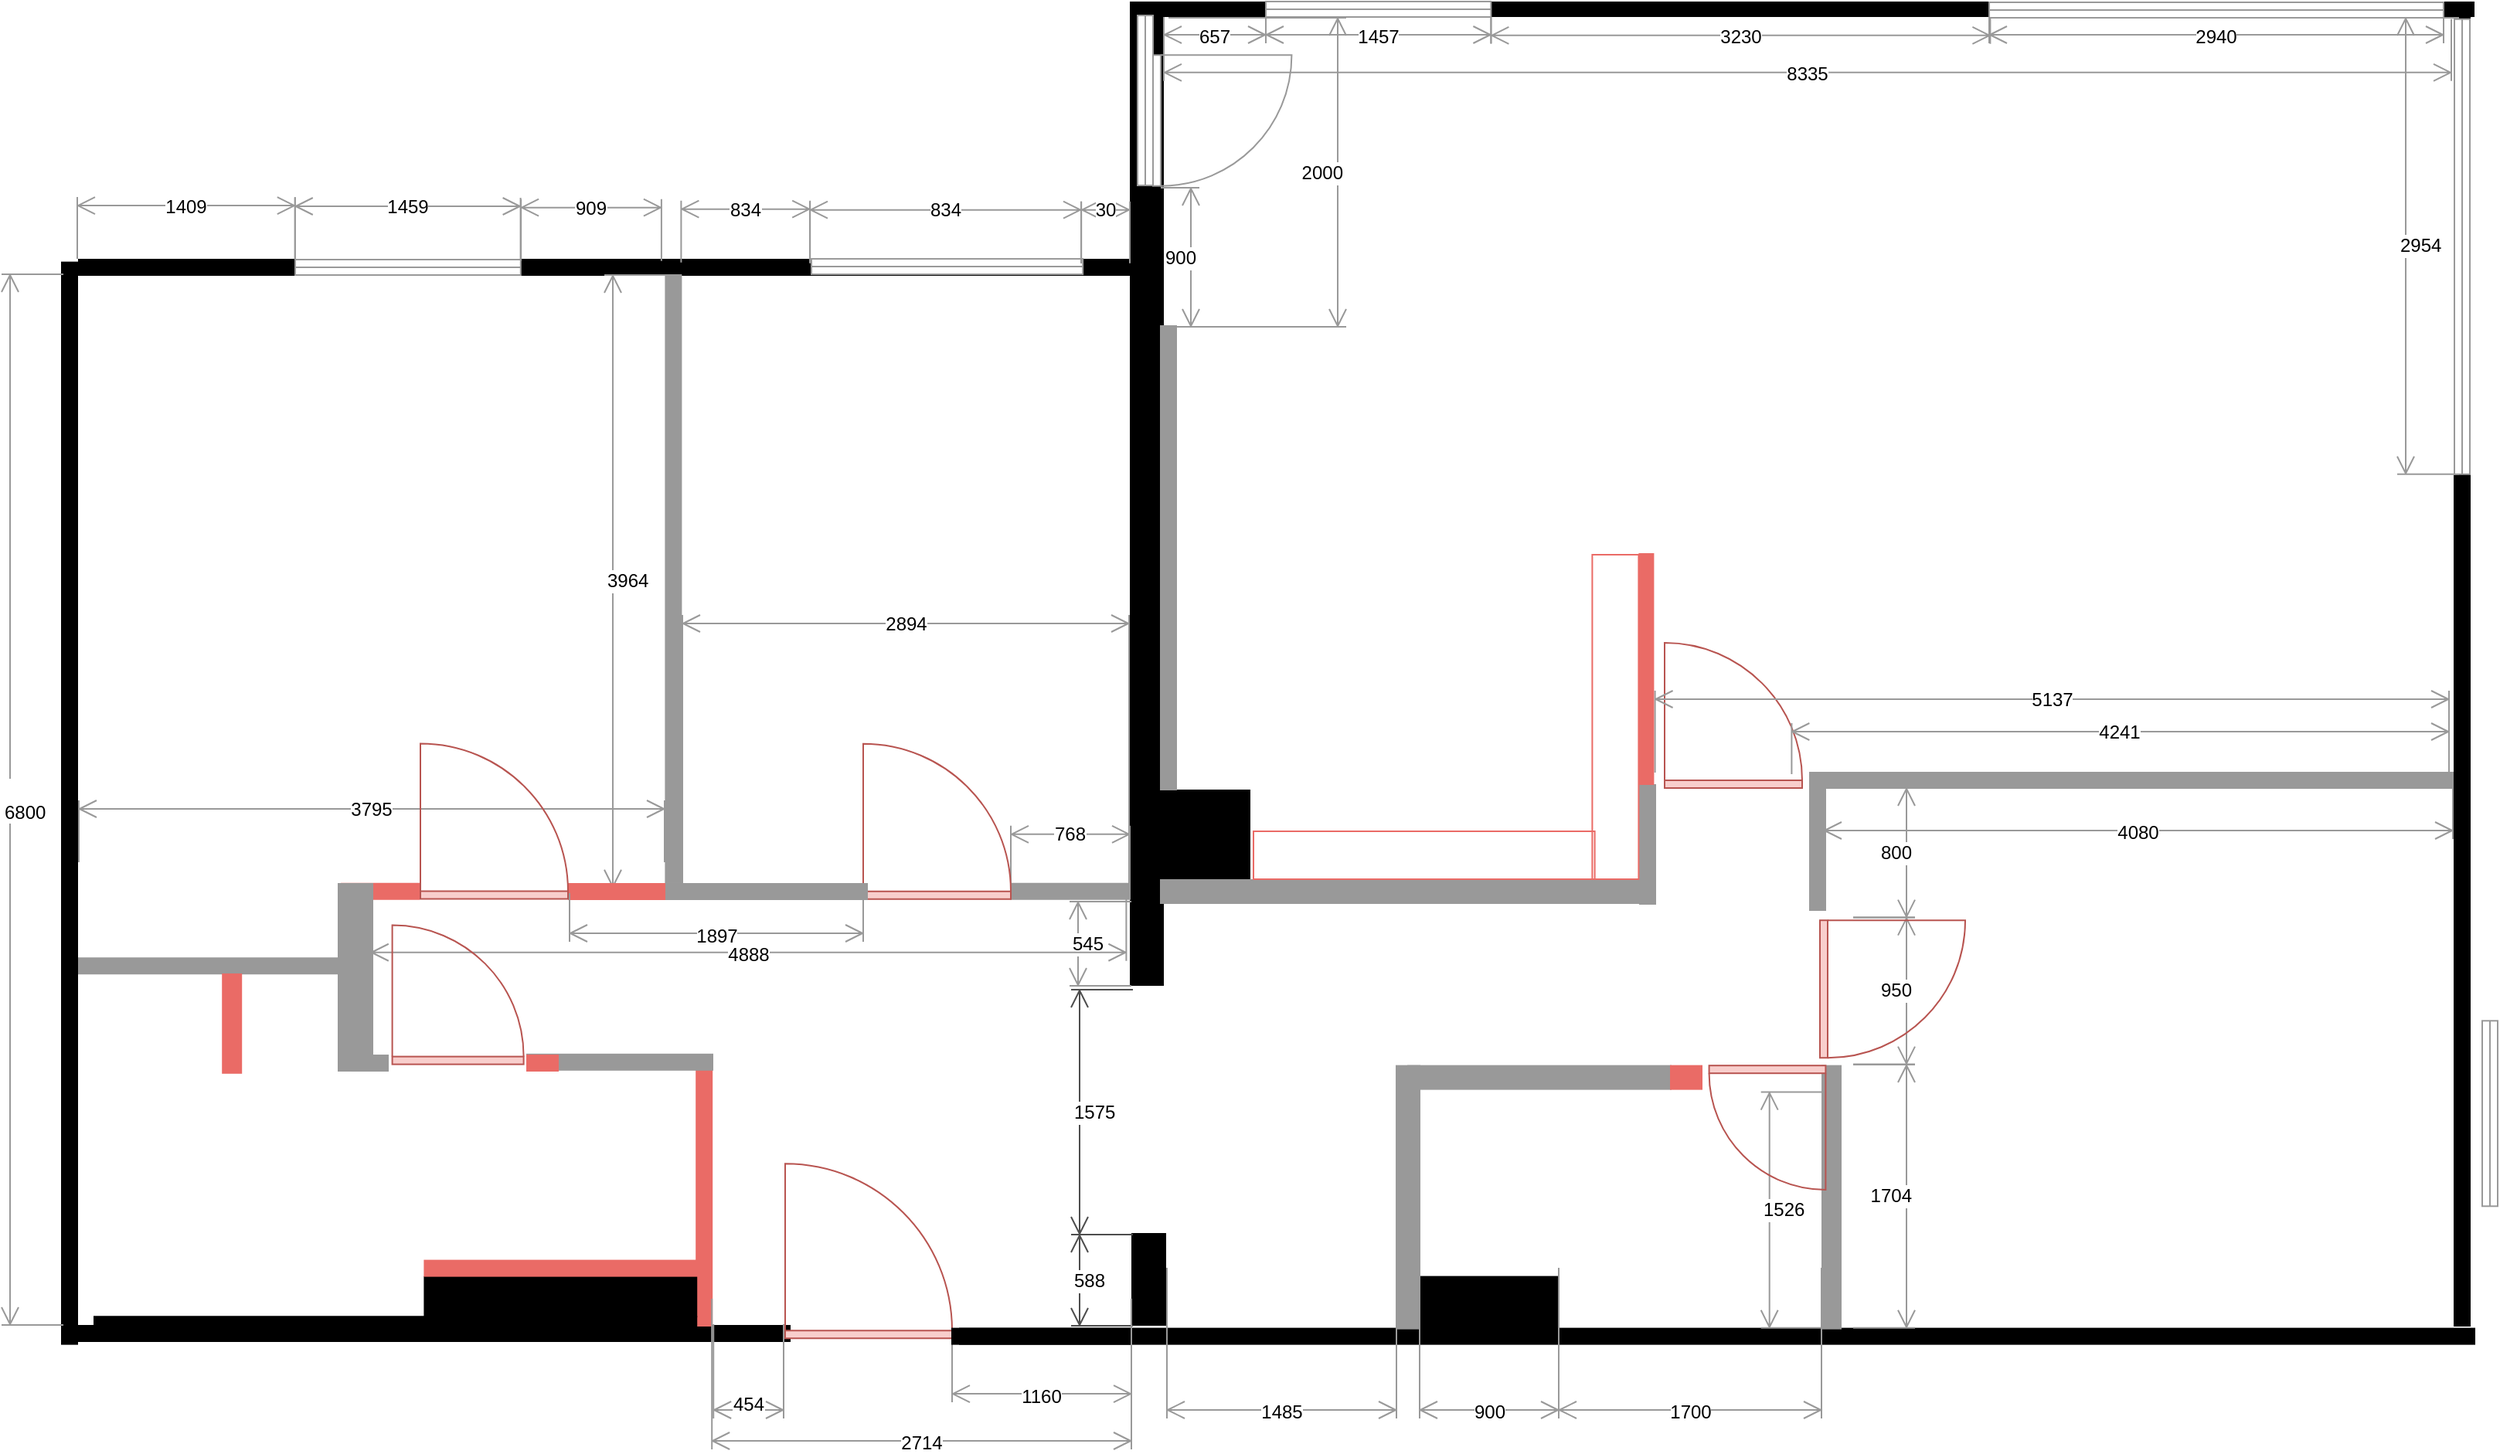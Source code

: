 <mxfile version="24.6.2" type="device">
  <diagram id="LmHbcjnlxek3c9rHapPQ" name="base">
    <mxGraphModel dx="2049" dy="1114" grid="1" gridSize="10" guides="1" tooltips="1" connect="1" arrows="1" fold="1" page="1" pageScale="1" pageWidth="1600" pageHeight="900" math="0" shadow="0">
      <root>
        <mxCell id="0" />
        <mxCell id="1" parent="0" />
        <mxCell id="3HzGkQfU9xg5AhfW2AGq-1" value="" style="verticalLabelPosition=bottom;html=1;verticalAlign=top;align=center;shape=mxgraph.floorplan.wall;fillColor=strokeColor;strokeColor=#999999;" parent="1" vertex="1">
          <mxGeometry x="1260" y="1242" width="420" height="10" as="geometry" />
        </mxCell>
        <mxCell id="3HzGkQfU9xg5AhfW2AGq-2" value="" style="verticalLabelPosition=bottom;html=1;verticalAlign=top;align=center;shape=mxgraph.floorplan.wall;fillColor=#000000;" parent="1" vertex="1">
          <mxGeometry x="140" y="910" width="380" height="10" as="geometry" />
        </mxCell>
        <mxCell id="3HzGkQfU9xg5AhfW2AGq-3" value="" style="verticalLabelPosition=bottom;html=1;verticalAlign=top;align=center;shape=mxgraph.floorplan.wall;fillColor=#000000;direction=south;" parent="1" vertex="1">
          <mxGeometry x="129" y="911.82" width="10" height="700" as="geometry" />
        </mxCell>
        <mxCell id="3HzGkQfU9xg5AhfW2AGq-4" value="" style="verticalLabelPosition=bottom;html=1;verticalAlign=top;align=center;shape=mxgraph.floorplan.wall;fillColor=#000000;" parent="1" vertex="1">
          <mxGeometry x="520" y="910" width="310" height="10" as="geometry" />
        </mxCell>
        <mxCell id="3HzGkQfU9xg5AhfW2AGq-5" value="" style="verticalLabelPosition=bottom;html=1;verticalAlign=top;align=center;shape=mxgraph.floorplan.wall;fillColor=#000000;strokeColor=none;" parent="1" vertex="1">
          <mxGeometry x="820" y="743" width="870" height="10" as="geometry" />
        </mxCell>
        <mxCell id="3HzGkQfU9xg5AhfW2AGq-6" value="" style="verticalLabelPosition=bottom;html=1;verticalAlign=top;align=center;shape=mxgraph.floorplan.wall;fillColor=#000000;direction=south;" parent="1" vertex="1">
          <mxGeometry x="1677" y="750" width="10" height="850" as="geometry" />
        </mxCell>
        <mxCell id="3HzGkQfU9xg5AhfW2AGq-7" value="" style="verticalLabelPosition=bottom;html=1;verticalAlign=top;align=center;shape=mxgraph.floorplan.wall;fillColor=#000000;" parent="1" vertex="1">
          <mxGeometry x="140" y="1600" width="460" height="10" as="geometry" />
        </mxCell>
        <mxCell id="3HzGkQfU9xg5AhfW2AGq-8" value="" style="verticalLabelPosition=bottom;html=1;verticalAlign=top;align=center;shape=mxgraph.floorplan.wall;fillColor=#000000;" parent="1" vertex="1">
          <mxGeometry x="710" y="1601.82" width="980" height="10" as="geometry" />
        </mxCell>
        <mxCell id="3HzGkQfU9xg5AhfW2AGq-9" value="" style="rounded=0;whiteSpace=wrap;html=1;strokeColor=none;fillColor=#000000;" parent="1" vertex="1">
          <mxGeometry x="820" y="750" width="22" height="580" as="geometry" />
        </mxCell>
        <mxCell id="3HzGkQfU9xg5AhfW2AGq-10" value="" style="rounded=0;whiteSpace=wrap;html=1;strokeColor=none;fillColor=#000000;" parent="1" vertex="1">
          <mxGeometry x="821" y="1540" width="22.5" height="60" as="geometry" />
        </mxCell>
        <mxCell id="3HzGkQfU9xg5AhfW2AGq-11" value="" style="rounded=0;whiteSpace=wrap;html=1;strokeColor=none;fillColor=#000000;" parent="1" vertex="1">
          <mxGeometry x="820" y="1319" width="22" height="61" as="geometry" />
        </mxCell>
        <mxCell id="3HzGkQfU9xg5AhfW2AGq-12" value="" style="verticalLabelPosition=bottom;html=1;verticalAlign=top;align=center;shape=mxgraph.floorplan.window;strokeColor=#999999;fillColor=#FFFFFF;" parent="1" vertex="1">
          <mxGeometry x="280" y="910" width="145.9" height="10" as="geometry" />
        </mxCell>
        <mxCell id="3HzGkQfU9xg5AhfW2AGq-13" value="" style="verticalLabelPosition=bottom;html=1;verticalAlign=top;align=center;shape=mxgraph.floorplan.window;strokeColor=#999999;fillColor=#FFFFFF;" parent="1" vertex="1">
          <mxGeometry x="614" y="909.53" width="175.6" height="10" as="geometry" />
        </mxCell>
        <mxCell id="3HzGkQfU9xg5AhfW2AGq-14" value="" style="verticalLabelPosition=bottom;html=1;verticalAlign=top;align=center;shape=mxgraph.floorplan.window;strokeColor=#999999;fillColor=#FFFFFF;flipV=1;" parent="1" vertex="1">
          <mxGeometry x="908" y="743" width="145.7" height="10" as="geometry" />
        </mxCell>
        <mxCell id="3HzGkQfU9xg5AhfW2AGq-15" value="" style="verticalLabelPosition=bottom;html=1;verticalAlign=top;align=center;shape=mxgraph.floorplan.window;strokeColor=#999999;fillColor=#FFFFFF;" parent="1" vertex="1">
          <mxGeometry x="1376" y="743.5" width="294" height="10" as="geometry" />
        </mxCell>
        <mxCell id="3HzGkQfU9xg5AhfW2AGq-16" value="" style="verticalLabelPosition=bottom;html=1;verticalAlign=top;align=center;shape=mxgraph.floorplan.window;strokeColor=#999999;fillColor=#FFFFFF;direction=south;" parent="1" vertex="1">
          <mxGeometry x="1695" y="1402.64" width="10" height="120" as="geometry" />
        </mxCell>
        <mxCell id="3HzGkQfU9xg5AhfW2AGq-17" value="" style="verticalLabelPosition=bottom;html=1;verticalAlign=top;align=center;shape=mxgraph.floorplan.window;strokeColor=#999999;fillColor=#FFFFFF;direction=south;" parent="1" vertex="1">
          <mxGeometry x="820" y="752" width="20" height="110" as="geometry" />
        </mxCell>
        <mxCell id="3HzGkQfU9xg5AhfW2AGq-18" value="" style="verticalLabelPosition=bottom;html=1;verticalAlign=top;align=center;shape=mxgraph.floorplan.doorRight;aspect=fixed;strokeColor=#999999;fillColor=#FFFFFF;direction=north;" parent="1" vertex="1">
          <mxGeometry x="835" y="777.64" width="90" height="84.71" as="geometry" />
        </mxCell>
        <mxCell id="3HzGkQfU9xg5AhfW2AGq-19" value="588" style="shape=dimension;direction=south;whiteSpace=wrap;html=1;align=left;points=[];verticalAlign=middle;labelBackgroundColor=#ffffff;strokeColor=#4D4D4D;" parent="1" vertex="1">
          <mxGeometry x="782" y="1541" width="40" height="59" as="geometry" />
        </mxCell>
        <mxCell id="3HzGkQfU9xg5AhfW2AGq-20" value="1575" style="shape=dimension;direction=south;whiteSpace=wrap;html=1;align=left;points=[];verticalAlign=middle;labelBackgroundColor=#ffffff;strokeColor=#4D4D4D;" parent="1" vertex="1">
          <mxGeometry x="782" y="1382.5" width="40" height="158.5" as="geometry" />
        </mxCell>
        <mxCell id="3HzGkQfU9xg5AhfW2AGq-21" value="" style="verticalLabelPosition=bottom;html=1;verticalAlign=top;align=center;shape=mxgraph.floorplan.wall;fillColor=strokeColor;strokeColor=#999999;" parent="1" vertex="1">
          <mxGeometry x="140" y="1362.13" width="173" height="10" as="geometry" />
        </mxCell>
        <mxCell id="3HzGkQfU9xg5AhfW2AGq-22" value="" style="verticalLabelPosition=bottom;html=1;verticalAlign=top;align=center;shape=mxgraph.floorplan.wall;fillColor=strokeColor;direction=south;strokeColor=#EA6B66;" parent="1" vertex="1">
          <mxGeometry x="539.6" y="1425.01" width="10" height="174.99" as="geometry" />
        </mxCell>
        <mxCell id="3HzGkQfU9xg5AhfW2AGq-23" value="2714" style="shape=dimension;whiteSpace=wrap;html=1;align=center;points=[];verticalAlign=bottom;spacingBottom=-5;labelBackgroundColor=#ffffff;strokeColor=#999999;" parent="1" vertex="1">
          <mxGeometry x="549.6" y="1582.51" width="271.4" height="97.49" as="geometry" />
        </mxCell>
        <mxCell id="3HzGkQfU9xg5AhfW2AGq-24" value="454" style="shape=dimension;direction=west;whiteSpace=wrap;html=1;align=center;points=[];verticalAlign=bottom;spacingTop=-8;labelBackgroundColor=#ffffff;strokeColor=#999999;flipH=1;flipV=1;" parent="1" vertex="1">
          <mxGeometry x="550.6" y="1599.01" width="45.4" height="60.99" as="geometry" />
        </mxCell>
        <mxCell id="3HzGkQfU9xg5AhfW2AGq-27" value="" style="rounded=0;whiteSpace=wrap;html=1;strokeColor=#000000;fillColor=#000000;" parent="1" vertex="1">
          <mxGeometry x="363.7" y="1568.43" width="175.9" height="25.7" as="geometry" />
        </mxCell>
        <mxCell id="3HzGkQfU9xg5AhfW2AGq-28" value="" style="rounded=0;whiteSpace=wrap;html=1;strokeColor=#000000;fillColor=#000000;" parent="1" vertex="1">
          <mxGeometry x="150" y="1594.13" width="389.6" height="5.87" as="geometry" />
        </mxCell>
        <mxCell id="3HzGkQfU9xg5AhfW2AGq-35" value="" style="verticalLabelPosition=bottom;html=1;verticalAlign=top;align=center;shape=mxgraph.floorplan.wall;fillColor=strokeColor;strokeColor=#999999;" parent="1" vertex="1">
          <mxGeometry x="317" y="1425.02" width="23" height="10" as="geometry" />
        </mxCell>
        <mxCell id="3HzGkQfU9xg5AhfW2AGq-36" value="545" style="shape=dimension;direction=south;whiteSpace=wrap;html=1;align=left;points=[];verticalAlign=middle;labelBackgroundColor=#ffffff;strokeColor=#999999;" parent="1" vertex="1">
          <mxGeometry x="781" y="1325.5" width="40" height="54.5" as="geometry" />
        </mxCell>
        <mxCell id="3HzGkQfU9xg5AhfW2AGq-37" value="" style="verticalLabelPosition=bottom;html=1;verticalAlign=top;align=center;shape=mxgraph.floorplan.wall;fillColor=strokeColor;strokeColor=#EA6B66;" parent="1" vertex="1">
          <mxGeometry x="310" y="1313.88" width="50" height="10" as="geometry" />
        </mxCell>
        <mxCell id="3HzGkQfU9xg5AhfW2AGq-39" value="3795" style="shape=dimension;direction=west;whiteSpace=wrap;html=1;align=center;points=[];verticalAlign=top;spacingTop=-8;labelBackgroundColor=#ffffff;strokeColor=#999999;fillColor=#999999;" parent="1" vertex="1">
          <mxGeometry x="140" y="1260" width="379" height="40" as="geometry" />
        </mxCell>
        <mxCell id="3HzGkQfU9xg5AhfW2AGq-40" value="" style="verticalLabelPosition=bottom;html=1;verticalAlign=top;align=center;shape=mxgraph.floorplan.wall;fillColor=strokeColor;direction=south;strokeColor=#999999;" parent="1" vertex="1">
          <mxGeometry x="519.7" y="920" width="10" height="393.88" as="geometry" />
        </mxCell>
        <mxCell id="3HzGkQfU9xg5AhfW2AGq-41" value="3964" style="shape=dimension;direction=south;whiteSpace=wrap;html=1;align=left;points=[];verticalAlign=middle;labelBackgroundColor=#ffffff;strokeColor=#999999;fillColor=#999999;" parent="1" vertex="1">
          <mxGeometry x="480" y="920" width="40" height="396.4" as="geometry" />
        </mxCell>
        <mxCell id="3HzGkQfU9xg5AhfW2AGq-42" value="2894" style="shape=dimension;direction=west;whiteSpace=wrap;html=1;align=center;points=[];verticalAlign=top;spacingTop=-8;labelBackgroundColor=#ffffff;strokeColor=#999999;fillColor=#999999;" parent="1" vertex="1">
          <mxGeometry x="530.5" y="1140" width="289" height="173.88" as="geometry" />
        </mxCell>
        <mxCell id="3HzGkQfU9xg5AhfW2AGq-43" value="4888" style="shape=dimension;whiteSpace=wrap;html=1;align=center;points=[];verticalAlign=bottom;spacingBottom=-5;labelBackgroundColor=#ffffff;strokeColor=#999999;fillColor=#999999;" parent="1" vertex="1">
          <mxGeometry x="328.9" y="1323.88" width="488.8" height="40" as="geometry" />
        </mxCell>
        <mxCell id="3HzGkQfU9xg5AhfW2AGq-44" value="" style="rounded=0;whiteSpace=wrap;html=1;strokeColor=#EA6B66;fillColor=#EA6B66;" parent="1" vertex="1">
          <mxGeometry x="233.1" y="1372.5" width="12" height="63.9" as="geometry" />
        </mxCell>
        <mxCell id="3HzGkQfU9xg5AhfW2AGq-45" value="" style="rounded=0;whiteSpace=wrap;html=1;strokeColor=#999999;fillColor=#999999;" parent="1" vertex="1">
          <mxGeometry x="308" y="1314" width="22" height="121" as="geometry" />
        </mxCell>
        <mxCell id="3HzGkQfU9xg5AhfW2AGq-47" value="1409" style="shape=dimension;direction=west;whiteSpace=wrap;html=1;align=center;points=[];verticalAlign=top;spacingTop=-8;labelBackgroundColor=#ffffff;strokeColor=#999999;fillColor=#999999;" parent="1" vertex="1">
          <mxGeometry x="139" y="869.53" width="140.9" height="40" as="geometry" />
        </mxCell>
        <mxCell id="3HzGkQfU9xg5AhfW2AGq-48" value="1459" style="shape=dimension;direction=west;whiteSpace=wrap;html=1;align=center;points=[];verticalAlign=top;spacingTop=-8;labelBackgroundColor=#ffffff;strokeColor=#999999;fillColor=#999999;" parent="1" vertex="1">
          <mxGeometry x="279.9" y="870" width="145.9" height="40" as="geometry" />
        </mxCell>
        <mxCell id="3HzGkQfU9xg5AhfW2AGq-49" value="909" style="shape=dimension;direction=west;whiteSpace=wrap;html=1;align=center;points=[];verticalAlign=top;spacingTop=-8;labelBackgroundColor=#ffffff;strokeColor=#999999;fillColor=#999999;" parent="1" vertex="1">
          <mxGeometry x="426.05" y="870.82" width="90.9" height="40" as="geometry" />
        </mxCell>
        <mxCell id="3HzGkQfU9xg5AhfW2AGq-50" value="1160" style="shape=dimension;whiteSpace=wrap;html=1;align=center;points=[];verticalAlign=bottom;spacingBottom=-5;labelBackgroundColor=#ffffff;strokeColor=#999999;fillColor=#999999;" parent="1" vertex="1">
          <mxGeometry x="705" y="1609.51" width="116" height="40" as="geometry" />
        </mxCell>
        <mxCell id="3HzGkQfU9xg5AhfW2AGq-51" value="" style="verticalLabelPosition=bottom;html=1;verticalAlign=top;align=center;shape=mxgraph.floorplan.doorRight;aspect=fixed;direction=west;strokeColor=#b85450;fillColor=#f8cecc;" parent="1" vertex="1">
          <mxGeometry x="597" y="1493.37" width="108" height="114.76" as="geometry" />
        </mxCell>
        <mxCell id="3HzGkQfU9xg5AhfW2AGq-52" value="" style="verticalLabelPosition=bottom;html=1;verticalAlign=top;align=center;shape=mxgraph.floorplan.wall;fillColor=#000000;" parent="1" vertex="1">
          <mxGeometry x="705" y="1601.82" width="115" height="10" as="geometry" />
        </mxCell>
        <mxCell id="3HzGkQfU9xg5AhfW2AGq-53" value="834" style="shape=dimension;direction=west;whiteSpace=wrap;html=1;align=center;points=[];verticalAlign=top;spacingTop=-8;labelBackgroundColor=#ffffff;strokeColor=#999999;fillColor=#999999;" parent="1" vertex="1">
          <mxGeometry x="529.7" y="871.82" width="83.4" height="40" as="geometry" />
        </mxCell>
        <mxCell id="3HzGkQfU9xg5AhfW2AGq-54" value="834" style="shape=dimension;direction=west;whiteSpace=wrap;html=1;align=center;points=[];verticalAlign=top;spacingTop=-8;labelBackgroundColor=#ffffff;strokeColor=#999999;fillColor=#999999;" parent="1" vertex="1">
          <mxGeometry x="613" y="872.35" width="175.5" height="40" as="geometry" />
        </mxCell>
        <mxCell id="3HzGkQfU9xg5AhfW2AGq-55" value="30" style="shape=dimension;direction=west;whiteSpace=wrap;html=1;align=center;points=[];verticalAlign=top;spacingTop=-8;labelBackgroundColor=#ffffff;strokeColor=#999999;fillColor=#999999;" parent="1" vertex="1">
          <mxGeometry x="788.6" y="872.35" width="31.4" height="40" as="geometry" />
        </mxCell>
        <mxCell id="3HzGkQfU9xg5AhfW2AGq-56" value="1485" style="shape=dimension;whiteSpace=wrap;html=1;align=center;points=[];verticalAlign=bottom;spacingBottom=-5;labelBackgroundColor=#ffffff;strokeColor=#999999;" parent="1" vertex="1">
          <mxGeometry x="844" y="1562.51" width="148.5" height="97.49" as="geometry" />
        </mxCell>
        <mxCell id="3HzGkQfU9xg5AhfW2AGq-61" value="" style="verticalLabelPosition=bottom;html=1;verticalAlign=top;align=center;shape=mxgraph.floorplan.doorLeft;strokeColor=#b85450;fillColor=#f8cecc;flipH=0;flipV=1;" parent="1" vertex="1">
          <mxGeometry x="1166" y="1167" width="89" height="85" as="geometry" />
        </mxCell>
        <mxCell id="3HzGkQfU9xg5AhfW2AGq-63" value="4241" style="shape=dimension;direction=west;whiteSpace=wrap;html=1;align=center;points=[];verticalAlign=top;spacingTop=-8;labelBackgroundColor=#ffffff;strokeColor=#999999;fillColor=#999999;" parent="1" vertex="1">
          <mxGeometry x="1248.2" y="1210" width="425.3" height="33" as="geometry" />
        </mxCell>
        <mxCell id="3HzGkQfU9xg5AhfW2AGq-64" value="4080" style="shape=dimension;whiteSpace=wrap;html=1;align=center;points=[];verticalAlign=bottom;spacingBottom=-5;labelBackgroundColor=#ffffff;strokeColor=#999999;fillColor=#999999;" parent="1" vertex="1">
          <mxGeometry x="1269" y="1249" width="407" height="36" as="geometry" />
        </mxCell>
        <mxCell id="3HzGkQfU9xg5AhfW2AGq-65" value="" style="rounded=0;whiteSpace=wrap;html=1;strokeColor=#999999;fillColor=#999999;" parent="1" vertex="1">
          <mxGeometry x="1260" y="1243" width="10" height="88" as="geometry" />
        </mxCell>
        <mxCell id="3HzGkQfU9xg5AhfW2AGq-66" value="" style="rounded=0;whiteSpace=wrap;html=1;strokeColor=#999999;fillColor=#999999;" parent="1" vertex="1">
          <mxGeometry x="1268" y="1431.82" width="12" height="170" as="geometry" />
        </mxCell>
        <mxCell id="3HzGkQfU9xg5AhfW2AGq-67" value="800" style="shape=dimension;direction=north;whiteSpace=wrap;html=1;align=right;points=[];verticalAlign=middle;labelBackgroundColor=#ffffff;strokeColor=#999999;fillColor=#999999;" parent="1" vertex="1">
          <mxGeometry x="1288" y="1252" width="40" height="83.8" as="geometry" />
        </mxCell>
        <mxCell id="3HzGkQfU9xg5AhfW2AGq-68" value="1704" style="shape=dimension;direction=north;whiteSpace=wrap;html=1;align=right;points=[];verticalAlign=middle;labelBackgroundColor=#ffffff;strokeColor=#999999;fillColor=#999999;" parent="1" vertex="1">
          <mxGeometry x="1288" y="1431" width="40" height="170.4" as="geometry" />
        </mxCell>
        <mxCell id="3HzGkQfU9xg5AhfW2AGq-69" value="950" style="shape=dimension;direction=north;whiteSpace=wrap;html=1;align=right;points=[];verticalAlign=middle;labelBackgroundColor=#ffffff;strokeColor=#999999;fillColor=#999999;" parent="1" vertex="1">
          <mxGeometry x="1288" y="1335.8" width="40" height="95" as="geometry" />
        </mxCell>
        <mxCell id="3HzGkQfU9xg5AhfW2AGq-70" value="" style="rounded=0;whiteSpace=wrap;html=1;strokeColor=none;fillColor=#000000;" parent="1" vertex="1">
          <mxGeometry x="1007.5" y="1567.81" width="90" height="34" as="geometry" />
        </mxCell>
        <mxCell id="3HzGkQfU9xg5AhfW2AGq-71" value="900" style="shape=dimension;whiteSpace=wrap;html=1;align=center;points=[];verticalAlign=bottom;spacingBottom=-5;labelBackgroundColor=#ffffff;strokeColor=#999999;" parent="1" vertex="1">
          <mxGeometry x="1007.5" y="1562.51" width="90" height="97.49" as="geometry" />
        </mxCell>
        <mxCell id="3HzGkQfU9xg5AhfW2AGq-72" value="1700" style="shape=dimension;whiteSpace=wrap;html=1;align=center;points=[];verticalAlign=bottom;spacingBottom=-5;labelBackgroundColor=#ffffff;strokeColor=#999999;" parent="1" vertex="1">
          <mxGeometry x="1097.5" y="1562.51" width="170" height="97.49" as="geometry" />
        </mxCell>
        <mxCell id="3HzGkQfU9xg5AhfW2AGq-73" value="" style="rounded=0;whiteSpace=wrap;html=1;strokeColor=#999999;fillColor=#999999;" parent="1" vertex="1">
          <mxGeometry x="992.5" y="1431.82" width="15" height="170" as="geometry" />
        </mxCell>
        <mxCell id="3HzGkQfU9xg5AhfW2AGq-74" value="1526" style="shape=dimension;direction=south;whiteSpace=wrap;html=1;align=left;points=[];verticalAlign=middle;labelBackgroundColor=#ffffff;strokeColor=#999999;fillColor=#999999;" parent="1" vertex="1">
          <mxGeometry x="1228.35" y="1448.8" width="40" height="152.6" as="geometry" />
        </mxCell>
        <mxCell id="3HzGkQfU9xg5AhfW2AGq-75" value="" style="rounded=0;whiteSpace=wrap;html=1;strokeColor=#999999;fillColor=#999999;direction=south;" parent="1" vertex="1">
          <mxGeometry x="1000" y="1431.82" width="170" height="15" as="geometry" />
        </mxCell>
        <mxCell id="3HzGkQfU9xg5AhfW2AGq-76" value="" style="rounded=0;whiteSpace=wrap;html=1;strokeColor=#999999;fillColor=#999999;direction=south;" parent="1" vertex="1">
          <mxGeometry x="840" y="1311.5" width="320" height="15" as="geometry" />
        </mxCell>
        <mxCell id="3HzGkQfU9xg5AhfW2AGq-77" value="" style="rounded=0;whiteSpace=wrap;html=1;strokeColor=#999999;fillColor=#999999;direction=west;" parent="1" vertex="1">
          <mxGeometry x="1150" y="1250" width="10" height="77" as="geometry" />
        </mxCell>
        <mxCell id="3HzGkQfU9xg5AhfW2AGq-78" value="" style="rounded=0;whiteSpace=wrap;html=1;strokeColor=none;fillColor=#000000;" parent="1" vertex="1">
          <mxGeometry x="840" y="1253" width="58" height="58" as="geometry" />
        </mxCell>
        <mxCell id="3HzGkQfU9xg5AhfW2AGq-79" value="" style="verticalLabelPosition=bottom;html=1;verticalAlign=top;align=center;shape=mxgraph.floorplan.wall;fillColor=strokeColor;direction=south;strokeColor=#999999;" parent="1" vertex="1">
          <mxGeometry x="840" y="953" width="10" height="300" as="geometry" />
        </mxCell>
        <mxCell id="3HzGkQfU9xg5AhfW2AGq-81" value="2000" style="shape=dimension;direction=north;whiteSpace=wrap;html=1;align=right;points=[];verticalAlign=middle;labelBackgroundColor=#ffffff;strokeColor=#999999;fillColor=#999999;" parent="1" vertex="1">
          <mxGeometry x="845" y="753.5" width="115" height="200" as="geometry" />
        </mxCell>
        <mxCell id="3HzGkQfU9xg5AhfW2AGq-82" value="900" style="shape=dimension;direction=north;whiteSpace=wrap;html=1;align=right;points=[];verticalAlign=middle;labelBackgroundColor=#ffffff;strokeColor=#999999;fillColor=#999999;" parent="1" vertex="1">
          <mxGeometry x="840" y="863.5" width="25" height="90" as="geometry" />
        </mxCell>
        <mxCell id="3HzGkQfU9xg5AhfW2AGq-84" value="5137" style="shape=dimension;direction=west;whiteSpace=wrap;html=1;align=center;points=[];verticalAlign=top;spacingTop=-8;labelBackgroundColor=#ffffff;strokeColor=#999999;fillColor=#999999;" parent="1" vertex="1">
          <mxGeometry x="1159.8" y="1189" width="513.7" height="53" as="geometry" />
        </mxCell>
        <mxCell id="3HzGkQfU9xg5AhfW2AGq-89" value="2954" style="shape=dimension;direction=south;whiteSpace=wrap;html=1;align=left;points=[];verticalAlign=middle;labelBackgroundColor=#ffffff;strokeColor=#999999;fillColor=#999999;" parent="1" vertex="1">
          <mxGeometry x="1640" y="753.5" width="40" height="295.4" as="geometry" />
        </mxCell>
        <mxCell id="3HzGkQfU9xg5AhfW2AGq-90" value="" style="verticalLabelPosition=bottom;html=1;verticalAlign=top;align=center;shape=mxgraph.floorplan.window;strokeColor=#999999;fillColor=#FFFFFF;direction=south;" parent="1" vertex="1">
          <mxGeometry x="1677" y="754.4" width="10" height="294.5" as="geometry" />
        </mxCell>
        <mxCell id="3HzGkQfU9xg5AhfW2AGq-91" value="8335" style="shape=dimension;whiteSpace=wrap;html=1;align=center;points=[];verticalAlign=bottom;spacingBottom=-5;labelBackgroundColor=#ffffff;strokeColor=#999999;fillColor=#999999;" parent="1" vertex="1">
          <mxGeometry x="842" y="754.4" width="833" height="40" as="geometry" />
        </mxCell>
        <mxCell id="3HzGkQfU9xg5AhfW2AGq-92" value="2940" style="shape=dimension;whiteSpace=wrap;html=1;align=center;points=[];verticalAlign=bottom;spacingBottom=-5;labelBackgroundColor=#ffffff;strokeColor=#999999;fillColor=#999999;" parent="1" vertex="1">
          <mxGeometry x="1376" y="750" width="294" height="20" as="geometry" />
        </mxCell>
        <mxCell id="3HzGkQfU9xg5AhfW2AGq-93" value="657" style="shape=dimension;whiteSpace=wrap;html=1;align=center;points=[];verticalAlign=bottom;spacingBottom=-5;labelBackgroundColor=#ffffff;strokeColor=#999999;fillColor=#999999;" parent="1" vertex="1">
          <mxGeometry x="842" y="753" width="66" height="17" as="geometry" />
        </mxCell>
        <mxCell id="3HzGkQfU9xg5AhfW2AGq-94" value="1457" style="shape=dimension;whiteSpace=wrap;html=1;align=center;points=[];verticalAlign=bottom;spacingBottom=-5;labelBackgroundColor=#ffffff;strokeColor=#999999;fillColor=#999999;" parent="1" vertex="1">
          <mxGeometry x="908" y="753" width="145.7" height="17" as="geometry" />
        </mxCell>
        <mxCell id="3HzGkQfU9xg5AhfW2AGq-95" value="3230" style="shape=dimension;whiteSpace=wrap;html=1;align=center;points=[];verticalAlign=bottom;spacingBottom=-5;labelBackgroundColor=#ffffff;strokeColor=#999999;fillColor=#999999;" parent="1" vertex="1">
          <mxGeometry x="1053.7" y="753.4" width="323" height="17" as="geometry" />
        </mxCell>
        <mxCell id="3HzGkQfU9xg5AhfW2AGq-96" value="" style="verticalLabelPosition=bottom;html=1;verticalAlign=top;align=center;shape=mxgraph.floorplan.doorLeft;strokeColor=#b85450;fillColor=#f8cecc;flipH=0;flipV=1;direction=north;" parent="1" vertex="1">
          <mxGeometry x="1266.5" y="1337.6" width="85" height="89" as="geometry" />
        </mxCell>
        <mxCell id="3HzGkQfU9xg5AhfW2AGq-98" value="768" style="shape=dimension;direction=west;whiteSpace=wrap;html=1;align=center;points=[];verticalAlign=top;spacingTop=-8;labelBackgroundColor=#ffffff;strokeColor=#999999;fillColor=#999999;" parent="1" vertex="1">
          <mxGeometry x="743" y="1276.4" width="77" height="40" as="geometry" />
        </mxCell>
        <mxCell id="3HzGkQfU9xg5AhfW2AGq-99" value="" style="verticalLabelPosition=bottom;html=1;verticalAlign=top;align=center;shape=mxgraph.floorplan.wall;fillColor=strokeColor;strokeColor=#999999;" parent="1" vertex="1">
          <mxGeometry x="743" y="1313.88" width="77" height="10" as="geometry" />
        </mxCell>
        <mxCell id="3HzGkQfU9xg5AhfW2AGq-100" value="" style="verticalLabelPosition=bottom;html=1;verticalAlign=top;align=center;shape=mxgraph.floorplan.doorRight;strokeColor=#b85450;fillColor=#f8cecc;flipH=1;flipV=1;" parent="1" vertex="1">
          <mxGeometry x="647.5" y="1228.38" width="95.5" height="95.5" as="geometry" />
        </mxCell>
        <mxCell id="3HzGkQfU9xg5AhfW2AGq-101" value="" style="verticalLabelPosition=bottom;html=1;verticalAlign=top;align=center;shape=mxgraph.floorplan.wall;fillColor=#ea6b66;strokeColor=#ea6b66;" parent="1" vertex="1">
          <mxGeometry x="457" y="1314" width="73" height="10" as="geometry" />
        </mxCell>
        <mxCell id="3HzGkQfU9xg5AhfW2AGq-102" value="" style="verticalLabelPosition=bottom;html=1;verticalAlign=top;align=center;shape=mxgraph.floorplan.doorRight;strokeColor=#b85450;fillColor=#f8cecc;flipH=1;flipV=1;" parent="1" vertex="1">
          <mxGeometry x="361" y="1228.25" width="95.5" height="95.5" as="geometry" />
        </mxCell>
        <mxCell id="3HzGkQfU9xg5AhfW2AGq-103" value="1897" style="shape=dimension;whiteSpace=wrap;html=1;align=center;points=[];verticalAlign=bottom;spacingBottom=-5;labelBackgroundColor=#ffffff;strokeColor=#999999;fillColor=#999999;" parent="1" vertex="1">
          <mxGeometry x="457.5" y="1320" width="190" height="31.5" as="geometry" />
        </mxCell>
        <mxCell id="3HzGkQfU9xg5AhfW2AGq-104" value="&lt;br&gt;6800" style="shape=dimension;direction=south;whiteSpace=wrap;html=1;align=left;points=[];verticalAlign=middle;labelBackgroundColor=#ffffff;strokeColor=#999999;fillColor=#999999;" parent="1" vertex="1">
          <mxGeometry x="90" y="919.53" width="40" height="680" as="geometry" />
        </mxCell>
        <mxCell id="3HzGkQfU9xg5AhfW2AGq-107" value="" style="rounded=0;whiteSpace=wrap;html=1;strokeColor=none;fillColor=#EA6B66;direction=west;" parent="1" vertex="1">
          <mxGeometry x="1149.2" y="1100" width="10" height="150" as="geometry" />
        </mxCell>
        <mxCell id="3HzGkQfU9xg5AhfW2AGq-111" value="" style="rounded=0;whiteSpace=wrap;html=1;strokeColor=#EA6B66;fillColor=#EA6B66;direction=south;" parent="1" vertex="1">
          <mxGeometry x="1170" y="1431.82" width="20" height="15" as="geometry" />
        </mxCell>
        <mxCell id="3HzGkQfU9xg5AhfW2AGq-112" value="" style="rounded=0;whiteSpace=wrap;html=1;strokeColor=#EA6B66;fillColor=none;direction=west;" parent="1" vertex="1">
          <mxGeometry x="1119.2" y="1101" width="30" height="210" as="geometry" />
        </mxCell>
        <mxCell id="3HzGkQfU9xg5AhfW2AGq-113" value="" style="rounded=0;whiteSpace=wrap;html=1;strokeColor=#EA6B66;fillColor=none;direction=west;" parent="1" vertex="1">
          <mxGeometry x="900" y="1280" width="220.8" height="31" as="geometry" />
        </mxCell>
        <mxCell id="lSUZJxF9v3dEFM23ph3C-1" value="" style="verticalLabelPosition=bottom;html=1;verticalAlign=top;align=center;shape=mxgraph.floorplan.doorLeft;strokeColor=#b85450;fillColor=#f8cecc;flipH=0;flipV=1;direction=north;rotation=90;" vertex="1" parent="1">
          <mxGeometry x="1190" y="1436.4" width="85" height="75.4" as="geometry" />
        </mxCell>
        <mxCell id="lSUZJxF9v3dEFM23ph3C-2" value="" style="verticalLabelPosition=bottom;html=1;verticalAlign=top;align=center;shape=mxgraph.floorplan.wall;fillColor=strokeColor;strokeColor=#999999;" vertex="1" parent="1">
          <mxGeometry x="520" y="1314" width="130" height="10" as="geometry" />
        </mxCell>
        <mxCell id="lSUZJxF9v3dEFM23ph3C-3" value="" style="verticalLabelPosition=bottom;html=1;verticalAlign=top;align=center;shape=mxgraph.floorplan.doorRight;strokeColor=#b85450;fillColor=#f8cecc;flipH=1;flipV=1;" vertex="1" parent="1">
          <mxGeometry x="342.8" y="1335.3" width="85" height="95.5" as="geometry" />
        </mxCell>
        <mxCell id="lSUZJxF9v3dEFM23ph3C-6" value="" style="verticalLabelPosition=bottom;html=1;verticalAlign=top;align=center;shape=mxgraph.floorplan.wall;fillColor=strokeColor;strokeColor=#999999;" vertex="1" parent="1">
          <mxGeometry x="430" y="1424.4" width="120" height="10" as="geometry" />
        </mxCell>
        <mxCell id="lSUZJxF9v3dEFM23ph3C-8" value="" style="rounded=0;whiteSpace=wrap;html=1;strokeColor=#EA6B66;fillColor=#EA6B66;direction=south;" vertex="1" parent="1">
          <mxGeometry x="430" y="1425" width="20" height="10" as="geometry" />
        </mxCell>
        <mxCell id="lSUZJxF9v3dEFM23ph3C-10" value="" style="verticalLabelPosition=bottom;html=1;verticalAlign=top;align=center;shape=mxgraph.floorplan.wall;fillColor=#ea6b66;strokeColor=#ea6b66;" vertex="1" parent="1">
          <mxGeometry x="363.7" y="1557.81" width="176.3" height="10" as="geometry" />
        </mxCell>
      </root>
    </mxGraphModel>
  </diagram>
</mxfile>
